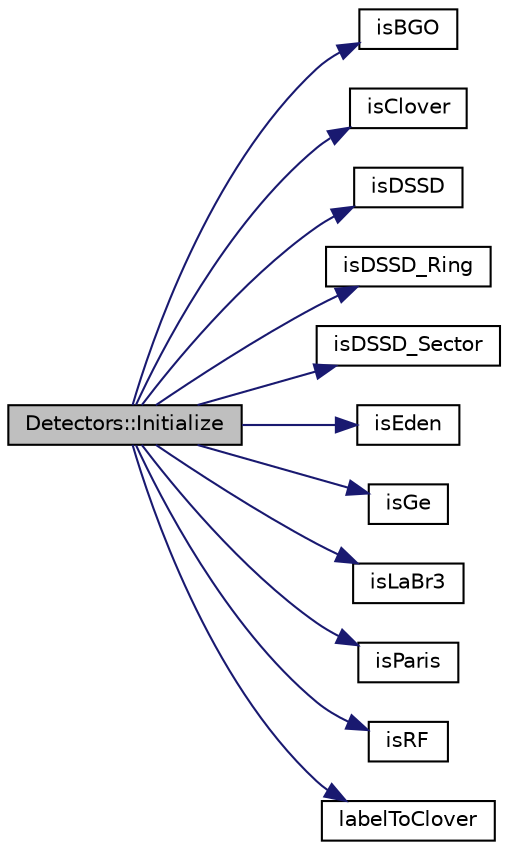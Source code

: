 digraph "Detectors::Initialize"
{
 // LATEX_PDF_SIZE
  edge [fontname="Helvetica",fontsize="10",labelfontname="Helvetica",labelfontsize="10"];
  node [fontname="Helvetica",fontsize="10",shape=record];
  rankdir="LR";
  Node1 [label="Detectors::Initialize",height=0.2,width=0.4,color="black", fillcolor="grey75", style="filled", fontcolor="black",tooltip=" "];
  Node1 -> Node2 [color="midnightblue",fontsize="10",style="solid",fontname="Helvetica"];
  Node2 [label="isBGO",height=0.2,width=0.4,color="black", fillcolor="white", style="filled",URL="$_detectors_8hpp.html#af2fc1fc612e2b7f56bc92b9503b2b4b5",tooltip=" "];
  Node1 -> Node3 [color="midnightblue",fontsize="10",style="solid",fontname="Helvetica"];
  Node3 [label="isClover",height=0.2,width=0.4,color="black", fillcolor="white", style="filled",URL="$_detectors_8hpp.html#a2d2b5e29b94673055368eab5a6958c99",tooltip=" "];
  Node1 -> Node4 [color="midnightblue",fontsize="10",style="solid",fontname="Helvetica"];
  Node4 [label="isDSSD",height=0.2,width=0.4,color="black", fillcolor="white", style="filled",URL="$_detectors_8hpp.html#a5a1717c17323811f1b7e34486fe313bb",tooltip=" "];
  Node1 -> Node5 [color="midnightblue",fontsize="10",style="solid",fontname="Helvetica"];
  Node5 [label="isDSSD_Ring",height=0.2,width=0.4,color="black", fillcolor="white", style="filled",URL="$_detectors_8hpp.html#aa865ae7135de566aed152b51d9a0ca67",tooltip=" "];
  Node1 -> Node6 [color="midnightblue",fontsize="10",style="solid",fontname="Helvetica"];
  Node6 [label="isDSSD_Sector",height=0.2,width=0.4,color="black", fillcolor="white", style="filled",URL="$_detectors_8hpp.html#afd0dc030b2d9703bceabf5a701373968",tooltip=" "];
  Node1 -> Node7 [color="midnightblue",fontsize="10",style="solid",fontname="Helvetica"];
  Node7 [label="isEden",height=0.2,width=0.4,color="black", fillcolor="white", style="filled",URL="$_detectors_8hpp.html#ae6b7d4679c6f3cbc504af40856b586f9",tooltip=" "];
  Node1 -> Node8 [color="midnightblue",fontsize="10",style="solid",fontname="Helvetica"];
  Node8 [label="isGe",height=0.2,width=0.4,color="black", fillcolor="white", style="filled",URL="$_detectors_8hpp.html#a920cf3c8fc0247055b2dfe12db2ae0a3",tooltip=" "];
  Node1 -> Node9 [color="midnightblue",fontsize="10",style="solid",fontname="Helvetica"];
  Node9 [label="isLaBr3",height=0.2,width=0.4,color="black", fillcolor="white", style="filled",URL="$_detectors_8hpp.html#adbe5b6e0b7abce1068ac7ca939636f23",tooltip=" "];
  Node1 -> Node10 [color="midnightblue",fontsize="10",style="solid",fontname="Helvetica"];
  Node10 [label="isParis",height=0.2,width=0.4,color="black", fillcolor="white", style="filled",URL="$_detectors_8hpp.html#aff2ff093e854b1dca018748f5097b761",tooltip=" "];
  Node1 -> Node11 [color="midnightblue",fontsize="10",style="solid",fontname="Helvetica"];
  Node11 [label="isRF",height=0.2,width=0.4,color="black", fillcolor="white", style="filled",URL="$_detectors_8hpp.html#ab6f329e34b2122e3c788584b0907718c",tooltip=" "];
  Node1 -> Node12 [color="midnightblue",fontsize="10",style="solid",fontname="Helvetica"];
  Node12 [label="labelToClover",height=0.2,width=0.4,color="black", fillcolor="white", style="filled",URL="$_detectors_8hpp.html#a3a1bcbd4bbbca2cbdb4f56be34610256",tooltip=" "];
}
